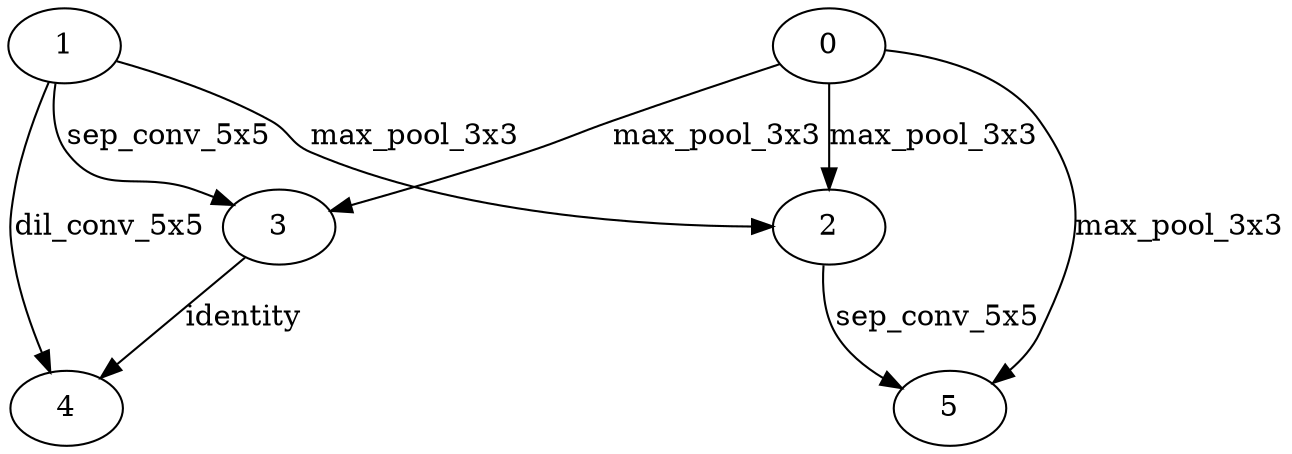 digraph normal_cell_3 {
	1 -> 2 [label=max_pool_3x3]
	0 -> 2 [label=max_pool_3x3]
	1 -> 3 [label=sep_conv_5x5]
	0 -> 3 [label=max_pool_3x3]
	1 -> 4 [label=dil_conv_5x5]
	3 -> 4 [label=identity]
	0 -> 5 [label=max_pool_3x3]
	2 -> 5 [label=sep_conv_5x5]
}
